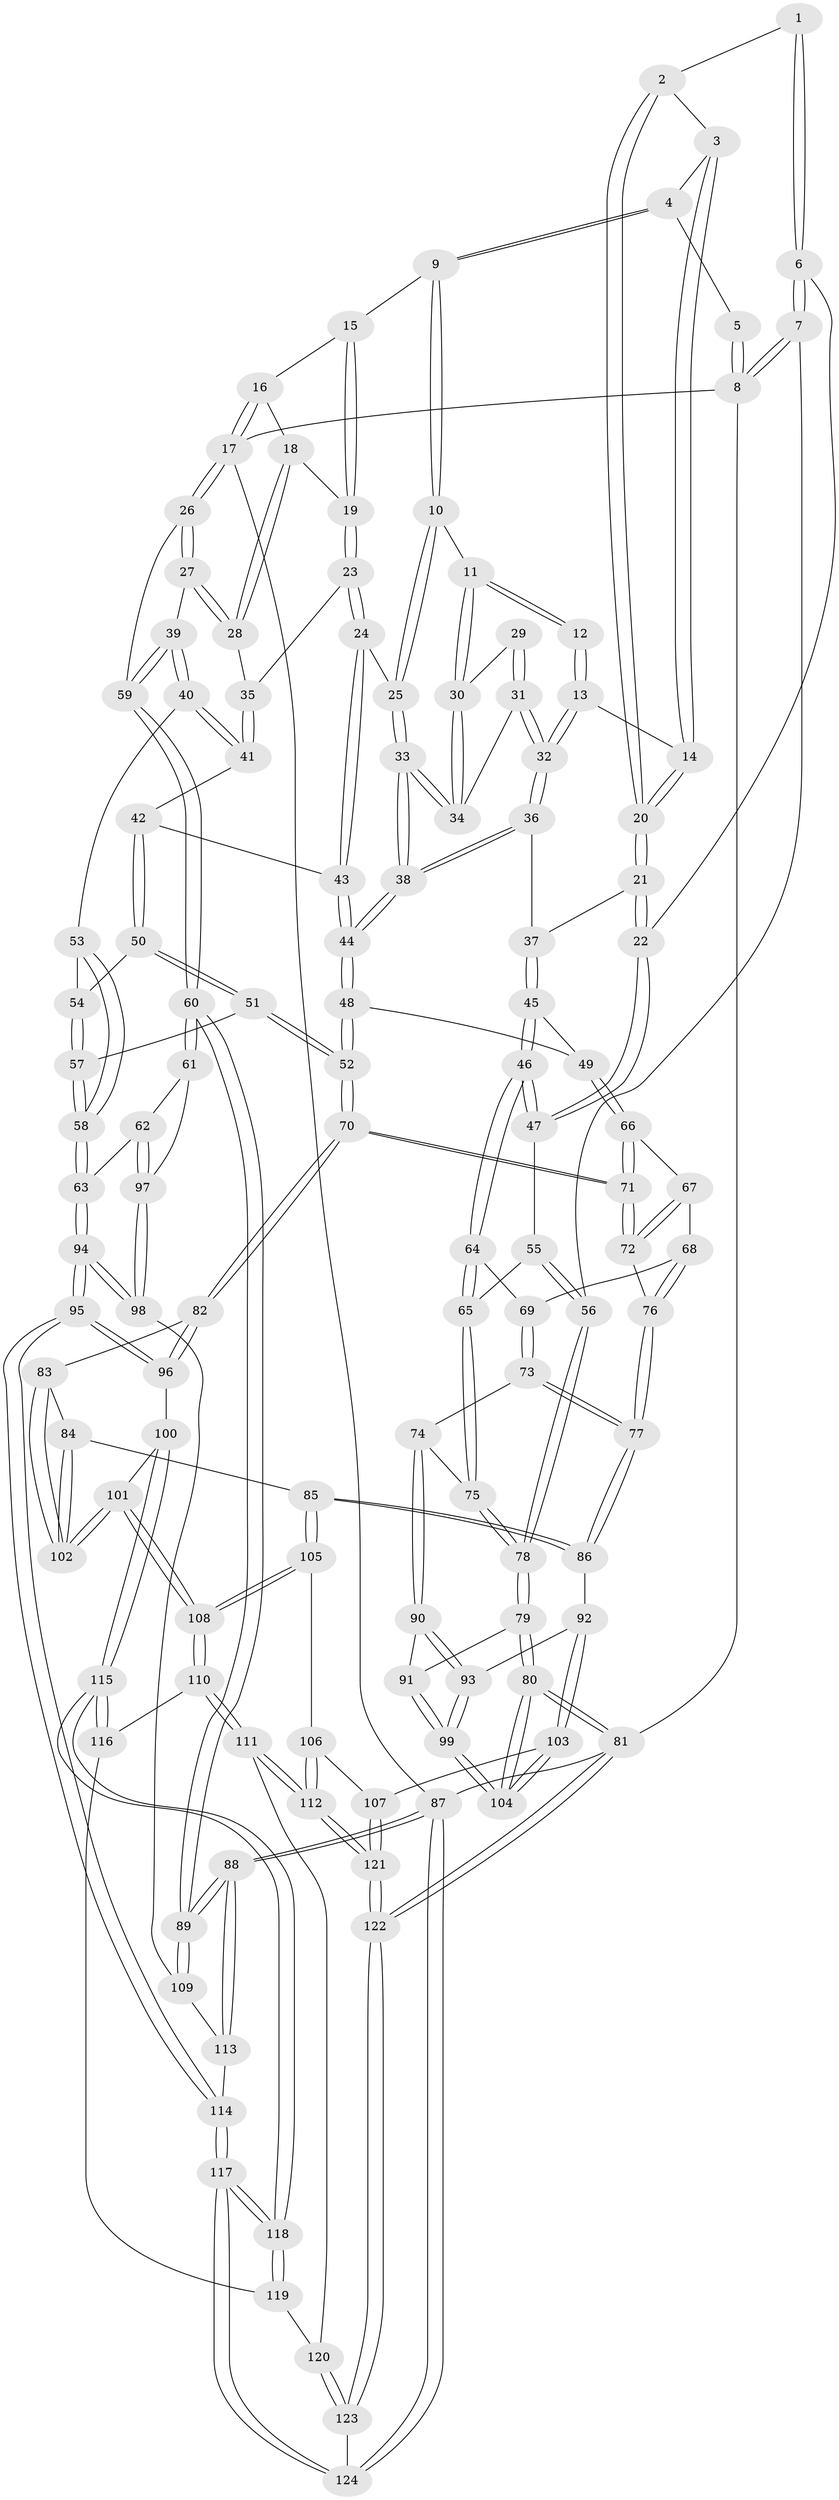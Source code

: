 // coarse degree distribution, {5: 0.3870967741935484, 4: 0.3064516129032258, 3: 0.14516129032258066, 7: 0.03225806451612903, 6: 0.04838709677419355, 8: 0.03225806451612903, 2: 0.03225806451612903, 1: 0.016129032258064516}
// Generated by graph-tools (version 1.1) at 2025/04/03/04/25 22:04:51]
// undirected, 124 vertices, 307 edges
graph export_dot {
graph [start="1"]
  node [color=gray90,style=filled];
  1 [pos="+0.19162353283994998+0"];
  2 [pos="+0.24087843046981244+0.0604627930225144"];
  3 [pos="+0.3821028637995687+0"];
  4 [pos="+0.40791772911198365+0"];
  5 [pos="+0.1823794950731957+0"];
  6 [pos="+0.11256388646470433+0.19027106082702358"];
  7 [pos="+0+0.022242148612631407"];
  8 [pos="+0+0"];
  9 [pos="+0.583217343506786+0"];
  10 [pos="+0.5810531541646617+0"];
  11 [pos="+0.5216476632903714+0.013721766788119115"];
  12 [pos="+0.343539600577997+0.08671319437020493"];
  13 [pos="+0.3271194238313094+0.08397870398083421"];
  14 [pos="+0.32586556132651834+0.08349185294772687"];
  15 [pos="+0.7409922260165586+0"];
  16 [pos="+0.9215313932261592+0"];
  17 [pos="+1+0"];
  18 [pos="+0.9019174375466351+0.05099497383429514"];
  19 [pos="+0.795761188120555+0.10222183285104407"];
  20 [pos="+0.24431430703073082+0.12485032428973654"];
  21 [pos="+0.20622735648719923+0.17383244226387634"];
  22 [pos="+0.12114124231190646+0.19513089707381345"];
  23 [pos="+0.7556743272794988+0.16226486442189836"];
  24 [pos="+0.7408582770659228+0.17078858184149873"];
  25 [pos="+0.6828488919949904+0.12586146444575957"];
  26 [pos="+1+0.15365635029078592"];
  27 [pos="+0.962615315312958+0.1587619043902931"];
  28 [pos="+0.9424157298881981+0.1521109497974257"];
  29 [pos="+0.37766665278881933+0.10331221157623068"];
  30 [pos="+0.5162306982188699+0.03081490608114564"];
  31 [pos="+0.4066051549768173+0.12842201608661086"];
  32 [pos="+0.3841555296643424+0.18038219159755162"];
  33 [pos="+0.5139863532904745+0.2477918212988814"];
  34 [pos="+0.49696848345596695+0.11036616049452998"];
  35 [pos="+0.9248057395327017+0.1622199246609124"];
  36 [pos="+0.37883183717463026+0.24829764649254432"];
  37 [pos="+0.3500470602757126+0.2541147103777346"];
  38 [pos="+0.5076316822932428+0.26998891729084734"];
  39 [pos="+0.9520513615277176+0.3465318037650208"];
  40 [pos="+0.9420264209102792+0.3466791756428511"];
  41 [pos="+0.8769780005665406+0.24469366497919953"];
  42 [pos="+0.7736054085700544+0.26598303420277003"];
  43 [pos="+0.7444451488252706+0.23347306233795556"];
  44 [pos="+0.5492087289329308+0.3500975569305885"];
  45 [pos="+0.3086652609519813+0.38361060416860177"];
  46 [pos="+0.2423714400640512+0.40273461808267214"];
  47 [pos="+0.13471324487237202+0.29443056864900435"];
  48 [pos="+0.5498507219640427+0.36244256573859696"];
  49 [pos="+0.31951712180311587+0.39067316038734295"];
  50 [pos="+0.7800982242981815+0.29051719733809755"];
  51 [pos="+0.7021845336380041+0.541702600363716"];
  52 [pos="+0.5959851760739022+0.5367862412635852"];
  53 [pos="+0.9326788893702027+0.3506038461185651"];
  54 [pos="+0.8545372127502058+0.337637399560401"];
  55 [pos="+0.0858034274062692+0.37495383192285126"];
  56 [pos="+0+0.38027934177759937"];
  57 [pos="+0.7296948612489906+0.5508824551420822"];
  58 [pos="+0.7747434738014137+0.5706293219333688"];
  59 [pos="+1+0.42916606326694723"];
  60 [pos="+1+0.6315761937184882"];
  61 [pos="+1+0.6351846688956861"];
  62 [pos="+0.7957963131452455+0.5796392472370748"];
  63 [pos="+0.7796775819083879+0.5744451995186708"];
  64 [pos="+0.21905126164585187+0.4787918892572892"];
  65 [pos="+0.07369514941011217+0.5057152548199845"];
  66 [pos="+0.37461517306469855+0.47468138944985117"];
  67 [pos="+0.2763516731443776+0.5044159549805218"];
  68 [pos="+0.2301455210322329+0.490601638659711"];
  69 [pos="+0.22220218798894548+0.4838785101696962"];
  70 [pos="+0.5526578419125546+0.574138010071688"];
  71 [pos="+0.4737874953935507+0.5510373797684127"];
  72 [pos="+0.3420426895771882+0.5674627782514226"];
  73 [pos="+0.17805201133277976+0.6363992841504438"];
  74 [pos="+0.13278080442660659+0.6374993377109701"];
  75 [pos="+0.03689064306281705+0.5448697192776588"];
  76 [pos="+0.2743449378431174+0.6119252125477094"];
  77 [pos="+0.2508843071425087+0.6610310486409098"];
  78 [pos="+0+0.5801877296460369"];
  79 [pos="+0+0.5885824406341199"];
  80 [pos="+0+1"];
  81 [pos="+0+1"];
  82 [pos="+0.5420507630768273+0.603929594100337"];
  83 [pos="+0.49842457474527985+0.6397967256897389"];
  84 [pos="+0.3119096352968468+0.742944011159741"];
  85 [pos="+0.30110077239486266+0.746170477767804"];
  86 [pos="+0.29792231999734003+0.7440244431909934"];
  87 [pos="+1+1"];
  88 [pos="+1+1"];
  89 [pos="+1+0.9698226187067339"];
  90 [pos="+0.10724056029996325+0.7249720937556927"];
  91 [pos="+0.06628133008826945+0.7298101925646038"];
  92 [pos="+0.14060478325477324+0.7814734249387119"];
  93 [pos="+0.14045887505611543+0.7813947357042297"];
  94 [pos="+0.7373721020343323+0.8906510132280602"];
  95 [pos="+0.7318389787961439+0.8966654213354958"];
  96 [pos="+0.5860437032114078+0.7819119718342105"];
  97 [pos="+0.8635434717840452+0.8369667913774693"];
  98 [pos="+0.8582979541298688+0.8457758175565099"];
  99 [pos="+0+0.8894783244177916"];
  100 [pos="+0.5140821645051885+0.8636312178074068"];
  101 [pos="+0.4506272855277768+0.8525523346433338"];
  102 [pos="+0.44275675727946573+0.8271701397101199"];
  103 [pos="+0.16923043773552895+0.8987554753799688"];
  104 [pos="+0+1"];
  105 [pos="+0.2997761322147888+0.8088441279006187"];
  106 [pos="+0.28578404704180077+0.8432520425113956"];
  107 [pos="+0.1733915282040129+0.8996335162061881"];
  108 [pos="+0.41477345314737446+0.8809520364907535"];
  109 [pos="+0.8632467640448834+0.8493348569879884"];
  110 [pos="+0.40851671064890377+0.909001830424624"];
  111 [pos="+0.358965552890603+0.948580665917193"];
  112 [pos="+0.323979329173774+0.9639334493404665"];
  113 [pos="+0.9294554100793615+0.9417370295619992"];
  114 [pos="+0.7208682816726036+0.9798588818173924"];
  115 [pos="+0.525517155782313+0.9238557807251584"];
  116 [pos="+0.43461846214794636+0.931392989007029"];
  117 [pos="+0.6649047790362043+1"];
  118 [pos="+0.6323798727738739+1"];
  119 [pos="+0.4355053718483428+0.9342518284649155"];
  120 [pos="+0.43168459036450385+0.9863823662454422"];
  121 [pos="+0.2838345387776446+1"];
  122 [pos="+0.27576825502969+1"];
  123 [pos="+0.5663924591458006+1"];
  124 [pos="+0.6644370811235183+1"];
  1 -- 2;
  1 -- 6;
  1 -- 6;
  2 -- 3;
  2 -- 20;
  2 -- 20;
  3 -- 4;
  3 -- 14;
  3 -- 14;
  4 -- 5;
  4 -- 9;
  4 -- 9;
  5 -- 8;
  5 -- 8;
  6 -- 7;
  6 -- 7;
  6 -- 22;
  7 -- 8;
  7 -- 8;
  7 -- 56;
  8 -- 17;
  8 -- 81;
  9 -- 10;
  9 -- 10;
  9 -- 15;
  10 -- 11;
  10 -- 25;
  10 -- 25;
  11 -- 12;
  11 -- 12;
  11 -- 30;
  11 -- 30;
  12 -- 13;
  12 -- 13;
  13 -- 14;
  13 -- 32;
  13 -- 32;
  14 -- 20;
  14 -- 20;
  15 -- 16;
  15 -- 19;
  15 -- 19;
  16 -- 17;
  16 -- 17;
  16 -- 18;
  17 -- 26;
  17 -- 26;
  17 -- 87;
  18 -- 19;
  18 -- 28;
  18 -- 28;
  19 -- 23;
  19 -- 23;
  20 -- 21;
  20 -- 21;
  21 -- 22;
  21 -- 22;
  21 -- 37;
  22 -- 47;
  22 -- 47;
  23 -- 24;
  23 -- 24;
  23 -- 35;
  24 -- 25;
  24 -- 43;
  24 -- 43;
  25 -- 33;
  25 -- 33;
  26 -- 27;
  26 -- 27;
  26 -- 59;
  27 -- 28;
  27 -- 28;
  27 -- 39;
  28 -- 35;
  29 -- 30;
  29 -- 31;
  29 -- 31;
  30 -- 34;
  30 -- 34;
  31 -- 32;
  31 -- 32;
  31 -- 34;
  32 -- 36;
  32 -- 36;
  33 -- 34;
  33 -- 34;
  33 -- 38;
  33 -- 38;
  35 -- 41;
  35 -- 41;
  36 -- 37;
  36 -- 38;
  36 -- 38;
  37 -- 45;
  37 -- 45;
  38 -- 44;
  38 -- 44;
  39 -- 40;
  39 -- 40;
  39 -- 59;
  39 -- 59;
  40 -- 41;
  40 -- 41;
  40 -- 53;
  41 -- 42;
  42 -- 43;
  42 -- 50;
  42 -- 50;
  43 -- 44;
  43 -- 44;
  44 -- 48;
  44 -- 48;
  45 -- 46;
  45 -- 46;
  45 -- 49;
  46 -- 47;
  46 -- 47;
  46 -- 64;
  46 -- 64;
  47 -- 55;
  48 -- 49;
  48 -- 52;
  48 -- 52;
  49 -- 66;
  49 -- 66;
  50 -- 51;
  50 -- 51;
  50 -- 54;
  51 -- 52;
  51 -- 52;
  51 -- 57;
  52 -- 70;
  52 -- 70;
  53 -- 54;
  53 -- 58;
  53 -- 58;
  54 -- 57;
  54 -- 57;
  55 -- 56;
  55 -- 56;
  55 -- 65;
  56 -- 78;
  56 -- 78;
  57 -- 58;
  57 -- 58;
  58 -- 63;
  58 -- 63;
  59 -- 60;
  59 -- 60;
  60 -- 61;
  60 -- 61;
  60 -- 89;
  60 -- 89;
  61 -- 62;
  61 -- 97;
  62 -- 63;
  62 -- 97;
  62 -- 97;
  63 -- 94;
  63 -- 94;
  64 -- 65;
  64 -- 65;
  64 -- 69;
  65 -- 75;
  65 -- 75;
  66 -- 67;
  66 -- 71;
  66 -- 71;
  67 -- 68;
  67 -- 72;
  67 -- 72;
  68 -- 69;
  68 -- 76;
  68 -- 76;
  69 -- 73;
  69 -- 73;
  70 -- 71;
  70 -- 71;
  70 -- 82;
  70 -- 82;
  71 -- 72;
  71 -- 72;
  72 -- 76;
  73 -- 74;
  73 -- 77;
  73 -- 77;
  74 -- 75;
  74 -- 90;
  74 -- 90;
  75 -- 78;
  75 -- 78;
  76 -- 77;
  76 -- 77;
  77 -- 86;
  77 -- 86;
  78 -- 79;
  78 -- 79;
  79 -- 80;
  79 -- 80;
  79 -- 91;
  80 -- 81;
  80 -- 81;
  80 -- 104;
  80 -- 104;
  81 -- 122;
  81 -- 122;
  81 -- 87;
  82 -- 83;
  82 -- 96;
  82 -- 96;
  83 -- 84;
  83 -- 102;
  83 -- 102;
  84 -- 85;
  84 -- 102;
  84 -- 102;
  85 -- 86;
  85 -- 86;
  85 -- 105;
  85 -- 105;
  86 -- 92;
  87 -- 88;
  87 -- 88;
  87 -- 124;
  87 -- 124;
  88 -- 89;
  88 -- 89;
  88 -- 113;
  88 -- 113;
  89 -- 109;
  89 -- 109;
  90 -- 91;
  90 -- 93;
  90 -- 93;
  91 -- 99;
  91 -- 99;
  92 -- 93;
  92 -- 103;
  92 -- 103;
  93 -- 99;
  93 -- 99;
  94 -- 95;
  94 -- 95;
  94 -- 98;
  94 -- 98;
  95 -- 96;
  95 -- 96;
  95 -- 114;
  95 -- 114;
  96 -- 100;
  97 -- 98;
  97 -- 98;
  98 -- 109;
  99 -- 104;
  99 -- 104;
  100 -- 101;
  100 -- 115;
  100 -- 115;
  101 -- 102;
  101 -- 102;
  101 -- 108;
  101 -- 108;
  103 -- 104;
  103 -- 104;
  103 -- 107;
  105 -- 106;
  105 -- 108;
  105 -- 108;
  106 -- 107;
  106 -- 112;
  106 -- 112;
  107 -- 121;
  107 -- 121;
  108 -- 110;
  108 -- 110;
  109 -- 113;
  110 -- 111;
  110 -- 111;
  110 -- 116;
  111 -- 112;
  111 -- 112;
  111 -- 120;
  112 -- 121;
  112 -- 121;
  113 -- 114;
  114 -- 117;
  114 -- 117;
  115 -- 116;
  115 -- 116;
  115 -- 118;
  115 -- 118;
  116 -- 119;
  117 -- 118;
  117 -- 118;
  117 -- 124;
  117 -- 124;
  118 -- 119;
  118 -- 119;
  119 -- 120;
  120 -- 123;
  120 -- 123;
  121 -- 122;
  121 -- 122;
  122 -- 123;
  122 -- 123;
  123 -- 124;
}
